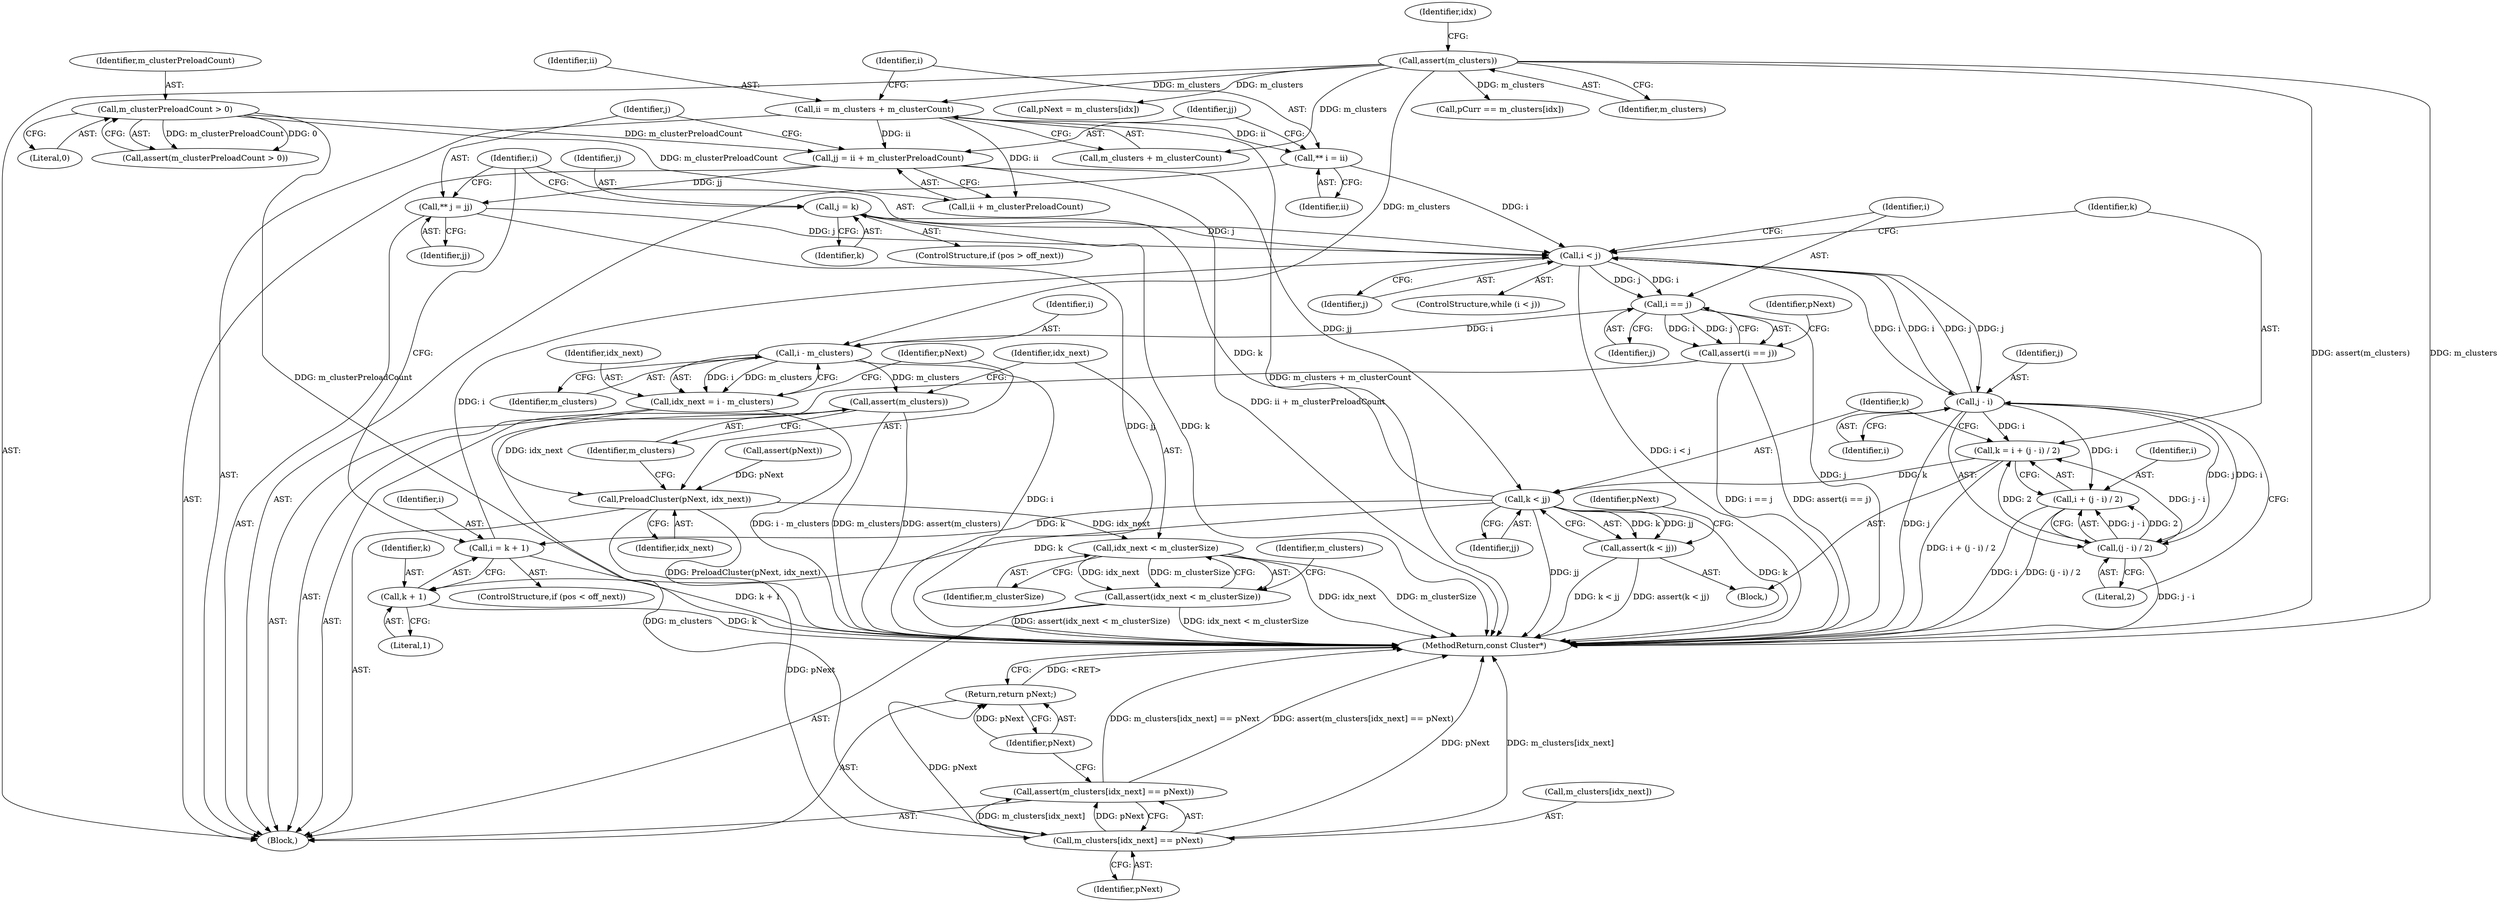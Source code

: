 digraph "1_Android_04839626ed859623901ebd3a5fd483982186b59d_109@pointer" {
"1000496" [label="(Call,j = k)"];
"1000464" [label="(Call,k < jj)"];
"1000454" [label="(Call,k = i + (j - i) / 2)"];
"1000459" [label="(Call,j - i)"];
"1000450" [label="(Call,i < j)"];
"1000437" [label="(Call,** i = ii)"];
"1000431" [label="(Call,ii = m_clusters + m_clusterCount)"];
"1000135" [label="(Call,assert(m_clusters))"];
"1000486" [label="(Call,i = k + 1)"];
"1000496" [label="(Call,j = k)"];
"1000446" [label="(Call,** j = jj)"];
"1000440" [label="(Call,jj = ii + m_clusterPreloadCount)"];
"1000193" [label="(Call,m_clusterPreloadCount > 0)"];
"1000458" [label="(Call,(j - i) / 2)"];
"1000463" [label="(Call,assert(k < jj))"];
"1000488" [label="(Call,k + 1)"];
"1000456" [label="(Call,i + (j - i) / 2)"];
"1000503" [label="(Call,i == j)"];
"1000502" [label="(Call,assert(i == j))"];
"1000518" [label="(Call,i - m_clusters)"];
"1000516" [label="(Call,idx_next = i - m_clusters)"];
"1000521" [label="(Call,PreloadCluster(pNext, idx_next))"];
"1000527" [label="(Call,idx_next < m_clusterSize)"];
"1000526" [label="(Call,assert(idx_next < m_clusterSize))"];
"1000531" [label="(Call,m_clusters[idx_next] == pNext)"];
"1000530" [label="(Call,assert(m_clusters[idx_next] == pNext))"];
"1000536" [label="(Return,return pNext;)"];
"1000524" [label="(Call,assert(m_clusters))"];
"1000136" [label="(Identifier,m_clusters)"];
"1000498" [label="(Identifier,k)"];
"1000194" [label="(Identifier,m_clusterPreloadCount)"];
"1000455" [label="(Identifier,k)"];
"1000438" [label="(Identifier,i)"];
"1000533" [label="(Identifier,m_clusters)"];
"1000456" [label="(Call,i + (j - i) / 2)"];
"1000171" [label="(Call,pNext = m_clusters[idx])"];
"1000520" [label="(Identifier,m_clusters)"];
"1000135" [label="(Call,assert(m_clusters))"];
"1000463" [label="(Call,assert(k < jj))"];
"1000453" [label="(Block,)"];
"1000486" [label="(Call,i = k + 1)"];
"1000466" [label="(Identifier,jj)"];
"1000450" [label="(Call,i < j)"];
"1000447" [label="(Identifier,j)"];
"1000536" [label="(Return,return pNext;)"];
"1000504" [label="(Identifier,i)"];
"1000531" [label="(Call,m_clusters[idx_next] == pNext)"];
"1000507" [label="(Identifier,pNext)"];
"1000519" [label="(Identifier,i)"];
"1000449" [label="(ControlStructure,while (i < j))"];
"1000439" [label="(Identifier,ii)"];
"1000526" [label="(Call,assert(idx_next < m_clusterSize))"];
"1000433" [label="(Call,m_clusters + m_clusterCount)"];
"1000492" [label="(ControlStructure,if (pos > off_next))"];
"1000127" [label="(Block,)"];
"1000522" [label="(Identifier,pNext)"];
"1000441" [label="(Identifier,jj)"];
"1000489" [label="(Identifier,k)"];
"1000524" [label="(Call,assert(m_clusters))"];
"1000502" [label="(Call,assert(i == j))"];
"1000525" [label="(Identifier,m_clusters)"];
"1000535" [label="(Identifier,pNext)"];
"1000538" [label="(MethodReturn,const Cluster*)"];
"1000459" [label="(Call,j - i)"];
"1000488" [label="(Call,k + 1)"];
"1000192" [label="(Call,assert(m_clusterPreloadCount > 0))"];
"1000482" [label="(ControlStructure,if (pos < off_next))"];
"1000532" [label="(Call,m_clusters[idx_next])"];
"1000490" [label="(Literal,1)"];
"1000454" [label="(Call,k = i + (j - i) / 2)"];
"1000516" [label="(Call,idx_next = i - m_clusters)"];
"1000432" [label="(Identifier,ii)"];
"1000139" [label="(Identifier,idx)"];
"1000457" [label="(Identifier,i)"];
"1000462" [label="(Literal,2)"];
"1000521" [label="(Call,PreloadCluster(pNext, idx_next))"];
"1000451" [label="(Identifier,i)"];
"1000157" [label="(Call,pCurr == m_clusters[idx])"];
"1000517" [label="(Identifier,idx_next)"];
"1000527" [label="(Call,idx_next < m_clusterSize)"];
"1000528" [label="(Identifier,idx_next)"];
"1000523" [label="(Identifier,idx_next)"];
"1000530" [label="(Call,assert(m_clusters[idx_next] == pNext))"];
"1000496" [label="(Call,j = k)"];
"1000513" [label="(Call,assert(pNext))"];
"1000460" [label="(Identifier,j)"];
"1000193" [label="(Call,m_clusterPreloadCount > 0)"];
"1000452" [label="(Identifier,j)"];
"1000464" [label="(Call,k < jj)"];
"1000458" [label="(Call,(j - i) / 2)"];
"1000440" [label="(Call,jj = ii + m_clusterPreloadCount)"];
"1000437" [label="(Call,** i = ii)"];
"1000442" [label="(Call,ii + m_clusterPreloadCount)"];
"1000487" [label="(Identifier,i)"];
"1000529" [label="(Identifier,m_clusterSize)"];
"1000503" [label="(Call,i == j)"];
"1000195" [label="(Literal,0)"];
"1000497" [label="(Identifier,j)"];
"1000505" [label="(Identifier,j)"];
"1000431" [label="(Call,ii = m_clusters + m_clusterCount)"];
"1000468" [label="(Identifier,pNext)"];
"1000446" [label="(Call,** j = jj)"];
"1000537" [label="(Identifier,pNext)"];
"1000465" [label="(Identifier,k)"];
"1000448" [label="(Identifier,jj)"];
"1000518" [label="(Call,i - m_clusters)"];
"1000461" [label="(Identifier,i)"];
"1000496" -> "1000492"  [label="AST: "];
"1000496" -> "1000498"  [label="CFG: "];
"1000497" -> "1000496"  [label="AST: "];
"1000498" -> "1000496"  [label="AST: "];
"1000451" -> "1000496"  [label="CFG: "];
"1000496" -> "1000538"  [label="DDG: k"];
"1000496" -> "1000450"  [label="DDG: j"];
"1000464" -> "1000496"  [label="DDG: k"];
"1000464" -> "1000463"  [label="AST: "];
"1000464" -> "1000466"  [label="CFG: "];
"1000465" -> "1000464"  [label="AST: "];
"1000466" -> "1000464"  [label="AST: "];
"1000463" -> "1000464"  [label="CFG: "];
"1000464" -> "1000538"  [label="DDG: k"];
"1000464" -> "1000538"  [label="DDG: jj"];
"1000464" -> "1000463"  [label="DDG: k"];
"1000464" -> "1000463"  [label="DDG: jj"];
"1000454" -> "1000464"  [label="DDG: k"];
"1000440" -> "1000464"  [label="DDG: jj"];
"1000464" -> "1000486"  [label="DDG: k"];
"1000464" -> "1000488"  [label="DDG: k"];
"1000454" -> "1000453"  [label="AST: "];
"1000454" -> "1000456"  [label="CFG: "];
"1000455" -> "1000454"  [label="AST: "];
"1000456" -> "1000454"  [label="AST: "];
"1000465" -> "1000454"  [label="CFG: "];
"1000454" -> "1000538"  [label="DDG: i + (j - i) / 2"];
"1000459" -> "1000454"  [label="DDG: i"];
"1000458" -> "1000454"  [label="DDG: j - i"];
"1000458" -> "1000454"  [label="DDG: 2"];
"1000459" -> "1000458"  [label="AST: "];
"1000459" -> "1000461"  [label="CFG: "];
"1000460" -> "1000459"  [label="AST: "];
"1000461" -> "1000459"  [label="AST: "];
"1000462" -> "1000459"  [label="CFG: "];
"1000459" -> "1000538"  [label="DDG: j"];
"1000459" -> "1000450"  [label="DDG: i"];
"1000459" -> "1000450"  [label="DDG: j"];
"1000459" -> "1000456"  [label="DDG: i"];
"1000459" -> "1000458"  [label="DDG: j"];
"1000459" -> "1000458"  [label="DDG: i"];
"1000450" -> "1000459"  [label="DDG: j"];
"1000450" -> "1000459"  [label="DDG: i"];
"1000450" -> "1000449"  [label="AST: "];
"1000450" -> "1000452"  [label="CFG: "];
"1000451" -> "1000450"  [label="AST: "];
"1000452" -> "1000450"  [label="AST: "];
"1000455" -> "1000450"  [label="CFG: "];
"1000504" -> "1000450"  [label="CFG: "];
"1000450" -> "1000538"  [label="DDG: i < j"];
"1000437" -> "1000450"  [label="DDG: i"];
"1000486" -> "1000450"  [label="DDG: i"];
"1000446" -> "1000450"  [label="DDG: j"];
"1000450" -> "1000503"  [label="DDG: i"];
"1000450" -> "1000503"  [label="DDG: j"];
"1000437" -> "1000127"  [label="AST: "];
"1000437" -> "1000439"  [label="CFG: "];
"1000438" -> "1000437"  [label="AST: "];
"1000439" -> "1000437"  [label="AST: "];
"1000441" -> "1000437"  [label="CFG: "];
"1000431" -> "1000437"  [label="DDG: ii"];
"1000431" -> "1000127"  [label="AST: "];
"1000431" -> "1000433"  [label="CFG: "];
"1000432" -> "1000431"  [label="AST: "];
"1000433" -> "1000431"  [label="AST: "];
"1000438" -> "1000431"  [label="CFG: "];
"1000431" -> "1000538"  [label="DDG: m_clusters + m_clusterCount"];
"1000135" -> "1000431"  [label="DDG: m_clusters"];
"1000431" -> "1000440"  [label="DDG: ii"];
"1000431" -> "1000442"  [label="DDG: ii"];
"1000135" -> "1000127"  [label="AST: "];
"1000135" -> "1000136"  [label="CFG: "];
"1000136" -> "1000135"  [label="AST: "];
"1000139" -> "1000135"  [label="CFG: "];
"1000135" -> "1000538"  [label="DDG: assert(m_clusters)"];
"1000135" -> "1000538"  [label="DDG: m_clusters"];
"1000135" -> "1000157"  [label="DDG: m_clusters"];
"1000135" -> "1000171"  [label="DDG: m_clusters"];
"1000135" -> "1000433"  [label="DDG: m_clusters"];
"1000135" -> "1000518"  [label="DDG: m_clusters"];
"1000486" -> "1000482"  [label="AST: "];
"1000486" -> "1000488"  [label="CFG: "];
"1000487" -> "1000486"  [label="AST: "];
"1000488" -> "1000486"  [label="AST: "];
"1000451" -> "1000486"  [label="CFG: "];
"1000486" -> "1000538"  [label="DDG: k + 1"];
"1000446" -> "1000127"  [label="AST: "];
"1000446" -> "1000448"  [label="CFG: "];
"1000447" -> "1000446"  [label="AST: "];
"1000448" -> "1000446"  [label="AST: "];
"1000451" -> "1000446"  [label="CFG: "];
"1000446" -> "1000538"  [label="DDG: jj"];
"1000440" -> "1000446"  [label="DDG: jj"];
"1000440" -> "1000127"  [label="AST: "];
"1000440" -> "1000442"  [label="CFG: "];
"1000441" -> "1000440"  [label="AST: "];
"1000442" -> "1000440"  [label="AST: "];
"1000447" -> "1000440"  [label="CFG: "];
"1000440" -> "1000538"  [label="DDG: ii + m_clusterPreloadCount"];
"1000193" -> "1000440"  [label="DDG: m_clusterPreloadCount"];
"1000193" -> "1000192"  [label="AST: "];
"1000193" -> "1000195"  [label="CFG: "];
"1000194" -> "1000193"  [label="AST: "];
"1000195" -> "1000193"  [label="AST: "];
"1000192" -> "1000193"  [label="CFG: "];
"1000193" -> "1000538"  [label="DDG: m_clusterPreloadCount"];
"1000193" -> "1000192"  [label="DDG: m_clusterPreloadCount"];
"1000193" -> "1000192"  [label="DDG: 0"];
"1000193" -> "1000442"  [label="DDG: m_clusterPreloadCount"];
"1000458" -> "1000456"  [label="AST: "];
"1000458" -> "1000462"  [label="CFG: "];
"1000462" -> "1000458"  [label="AST: "];
"1000456" -> "1000458"  [label="CFG: "];
"1000458" -> "1000538"  [label="DDG: j - i"];
"1000458" -> "1000456"  [label="DDG: j - i"];
"1000458" -> "1000456"  [label="DDG: 2"];
"1000463" -> "1000453"  [label="AST: "];
"1000468" -> "1000463"  [label="CFG: "];
"1000463" -> "1000538"  [label="DDG: assert(k < jj)"];
"1000463" -> "1000538"  [label="DDG: k < jj"];
"1000488" -> "1000490"  [label="CFG: "];
"1000489" -> "1000488"  [label="AST: "];
"1000490" -> "1000488"  [label="AST: "];
"1000488" -> "1000538"  [label="DDG: k"];
"1000457" -> "1000456"  [label="AST: "];
"1000456" -> "1000538"  [label="DDG: i"];
"1000456" -> "1000538"  [label="DDG: (j - i) / 2"];
"1000503" -> "1000502"  [label="AST: "];
"1000503" -> "1000505"  [label="CFG: "];
"1000504" -> "1000503"  [label="AST: "];
"1000505" -> "1000503"  [label="AST: "];
"1000502" -> "1000503"  [label="CFG: "];
"1000503" -> "1000538"  [label="DDG: j"];
"1000503" -> "1000502"  [label="DDG: i"];
"1000503" -> "1000502"  [label="DDG: j"];
"1000503" -> "1000518"  [label="DDG: i"];
"1000502" -> "1000127"  [label="AST: "];
"1000507" -> "1000502"  [label="CFG: "];
"1000502" -> "1000538"  [label="DDG: i == j"];
"1000502" -> "1000538"  [label="DDG: assert(i == j)"];
"1000518" -> "1000516"  [label="AST: "];
"1000518" -> "1000520"  [label="CFG: "];
"1000519" -> "1000518"  [label="AST: "];
"1000520" -> "1000518"  [label="AST: "];
"1000516" -> "1000518"  [label="CFG: "];
"1000518" -> "1000538"  [label="DDG: i"];
"1000518" -> "1000516"  [label="DDG: i"];
"1000518" -> "1000516"  [label="DDG: m_clusters"];
"1000518" -> "1000524"  [label="DDG: m_clusters"];
"1000516" -> "1000127"  [label="AST: "];
"1000517" -> "1000516"  [label="AST: "];
"1000522" -> "1000516"  [label="CFG: "];
"1000516" -> "1000538"  [label="DDG: i - m_clusters"];
"1000516" -> "1000521"  [label="DDG: idx_next"];
"1000521" -> "1000127"  [label="AST: "];
"1000521" -> "1000523"  [label="CFG: "];
"1000522" -> "1000521"  [label="AST: "];
"1000523" -> "1000521"  [label="AST: "];
"1000525" -> "1000521"  [label="CFG: "];
"1000521" -> "1000538"  [label="DDG: PreloadCluster(pNext, idx_next)"];
"1000513" -> "1000521"  [label="DDG: pNext"];
"1000521" -> "1000527"  [label="DDG: idx_next"];
"1000521" -> "1000531"  [label="DDG: pNext"];
"1000527" -> "1000526"  [label="AST: "];
"1000527" -> "1000529"  [label="CFG: "];
"1000528" -> "1000527"  [label="AST: "];
"1000529" -> "1000527"  [label="AST: "];
"1000526" -> "1000527"  [label="CFG: "];
"1000527" -> "1000538"  [label="DDG: idx_next"];
"1000527" -> "1000538"  [label="DDG: m_clusterSize"];
"1000527" -> "1000526"  [label="DDG: idx_next"];
"1000527" -> "1000526"  [label="DDG: m_clusterSize"];
"1000526" -> "1000127"  [label="AST: "];
"1000533" -> "1000526"  [label="CFG: "];
"1000526" -> "1000538"  [label="DDG: assert(idx_next < m_clusterSize)"];
"1000526" -> "1000538"  [label="DDG: idx_next < m_clusterSize"];
"1000531" -> "1000530"  [label="AST: "];
"1000531" -> "1000535"  [label="CFG: "];
"1000532" -> "1000531"  [label="AST: "];
"1000535" -> "1000531"  [label="AST: "];
"1000530" -> "1000531"  [label="CFG: "];
"1000531" -> "1000538"  [label="DDG: pNext"];
"1000531" -> "1000538"  [label="DDG: m_clusters[idx_next]"];
"1000531" -> "1000530"  [label="DDG: m_clusters[idx_next]"];
"1000531" -> "1000530"  [label="DDG: pNext"];
"1000524" -> "1000531"  [label="DDG: m_clusters"];
"1000531" -> "1000536"  [label="DDG: pNext"];
"1000530" -> "1000127"  [label="AST: "];
"1000537" -> "1000530"  [label="CFG: "];
"1000530" -> "1000538"  [label="DDG: m_clusters[idx_next] == pNext"];
"1000530" -> "1000538"  [label="DDG: assert(m_clusters[idx_next] == pNext)"];
"1000536" -> "1000127"  [label="AST: "];
"1000536" -> "1000537"  [label="CFG: "];
"1000537" -> "1000536"  [label="AST: "];
"1000538" -> "1000536"  [label="CFG: "];
"1000536" -> "1000538"  [label="DDG: <RET>"];
"1000537" -> "1000536"  [label="DDG: pNext"];
"1000524" -> "1000127"  [label="AST: "];
"1000524" -> "1000525"  [label="CFG: "];
"1000525" -> "1000524"  [label="AST: "];
"1000528" -> "1000524"  [label="CFG: "];
"1000524" -> "1000538"  [label="DDG: m_clusters"];
"1000524" -> "1000538"  [label="DDG: assert(m_clusters)"];
}
